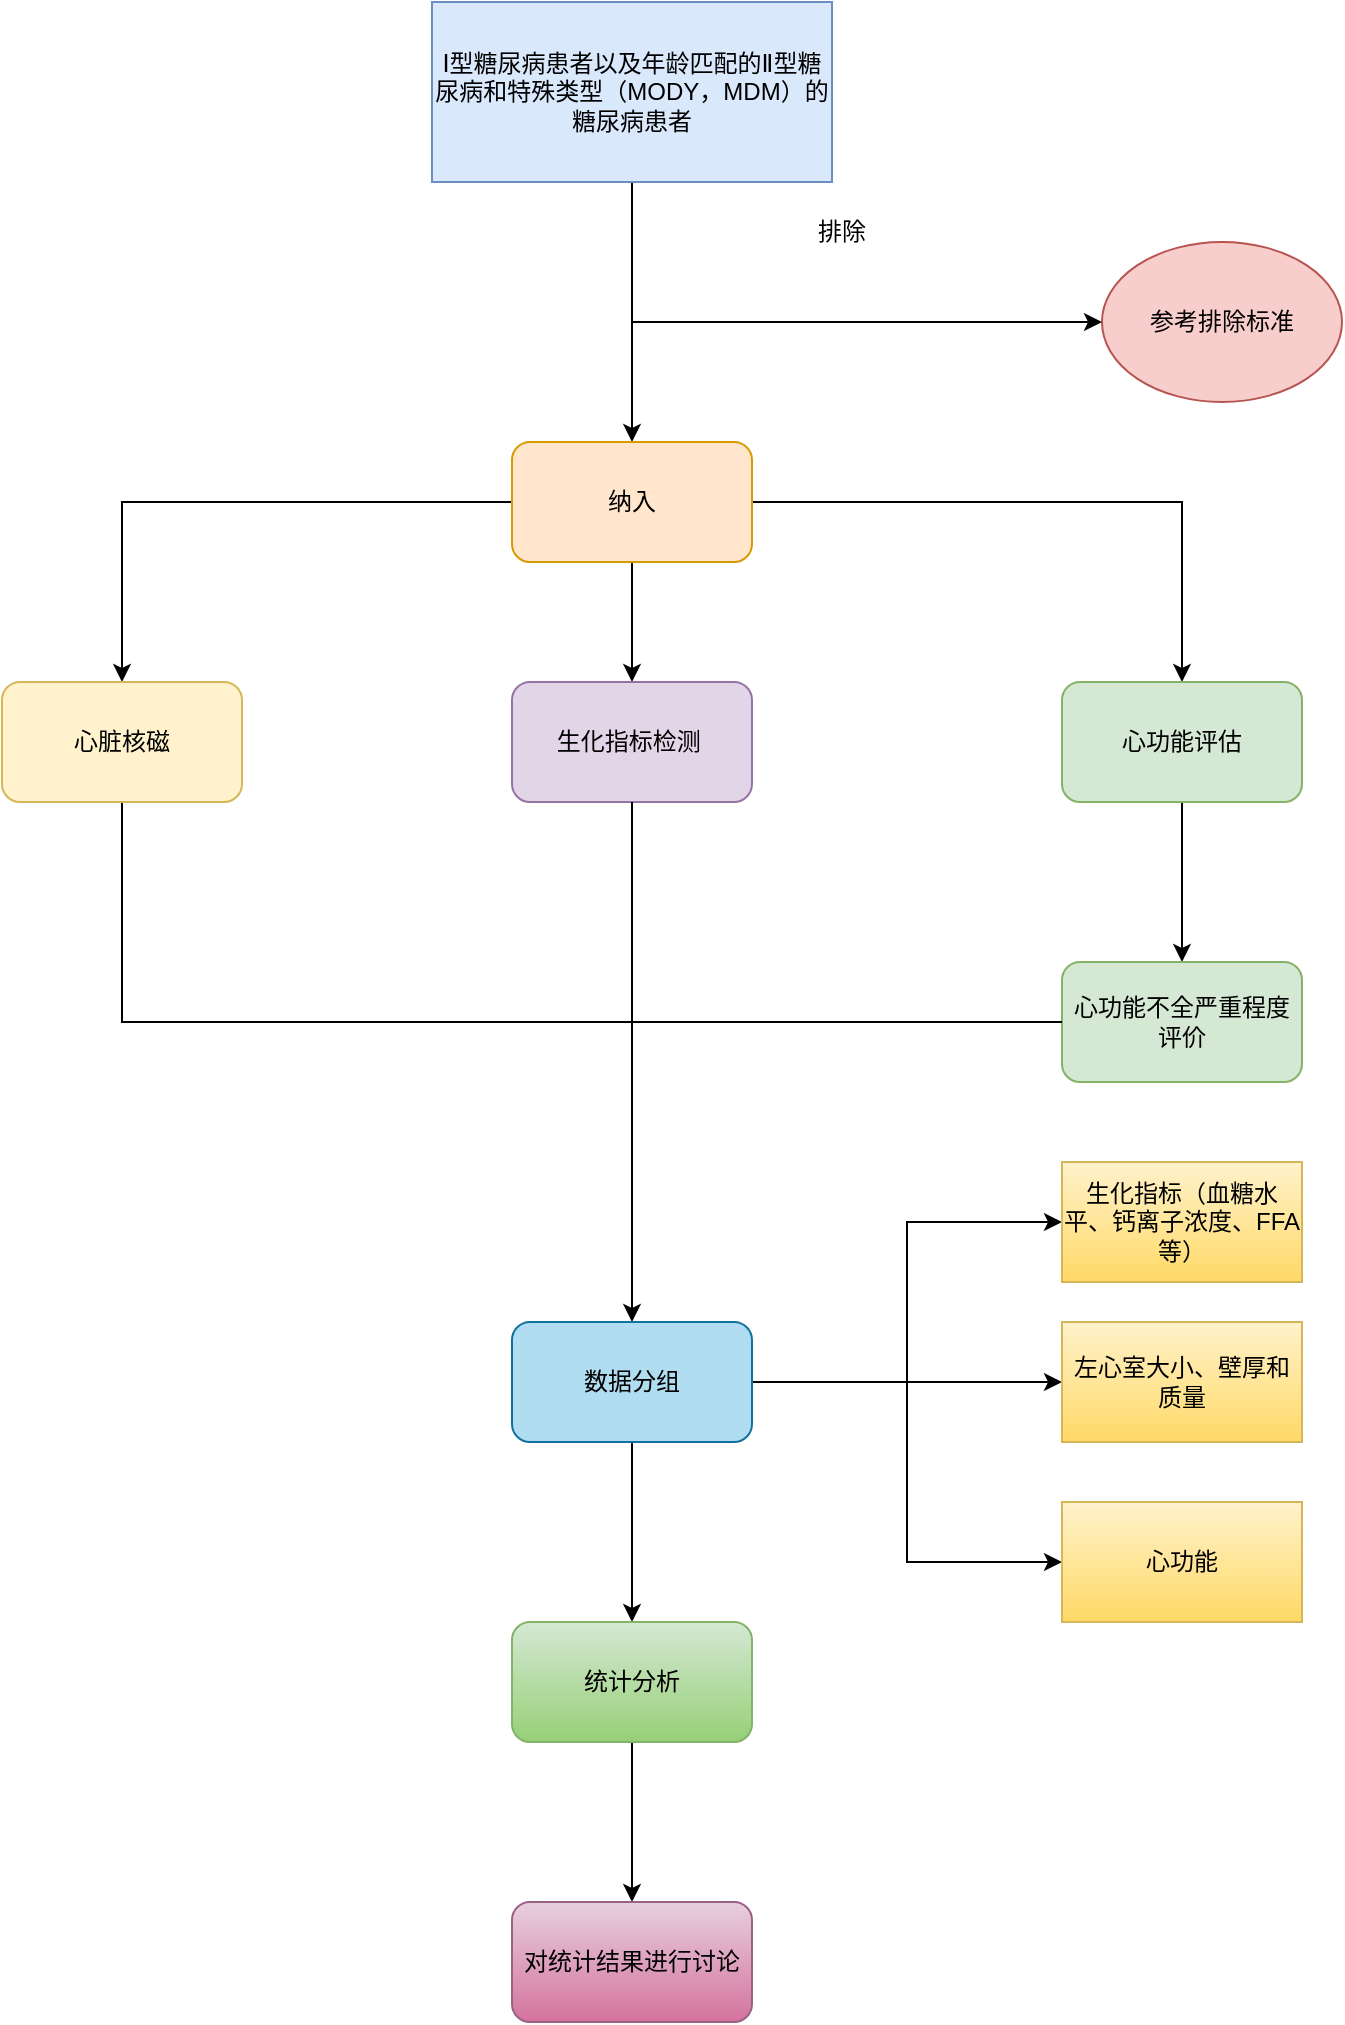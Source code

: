 <mxfile version="17.1.2" type="github">
  <diagram id="z_Y4F_SR7PcxuOku2sR0" name="Page-1">
    <mxGraphModel dx="2062" dy="1122" grid="1" gridSize="10" guides="1" tooltips="1" connect="1" arrows="1" fold="1" page="1" pageScale="1" pageWidth="827" pageHeight="1169" math="0" shadow="0">
      <root>
        <mxCell id="0" />
        <mxCell id="1" parent="0" />
        <mxCell id="zTqm8sCnRQ4MfHMiTbh4-3" style="edgeStyle=orthogonalEdgeStyle;rounded=0;orthogonalLoop=1;jettySize=auto;html=1;entryX=0.5;entryY=0;entryDx=0;entryDy=0;" edge="1" parent="1" source="4N40d74wTq-aytycNkCm-1" target="4N40d74wTq-aytycNkCm-5">
          <mxGeometry relative="1" as="geometry" />
        </mxCell>
        <mxCell id="4N40d74wTq-aytycNkCm-1" value="Ⅰ型糖尿病患者以及年龄匹配的Ⅱ型糖尿病和特殊类型（MODY，MDM）的糖尿病患者" style="rounded=0;whiteSpace=wrap;html=1;fillColor=#dae8fc;strokeColor=#6c8ebf;" parent="1" vertex="1">
          <mxGeometry x="305" y="70" width="200" height="90" as="geometry" />
        </mxCell>
        <mxCell id="4N40d74wTq-aytycNkCm-21" style="edgeStyle=orthogonalEdgeStyle;rounded=0;orthogonalLoop=1;jettySize=auto;html=1;exitX=0;exitY=0.5;exitDx=0;exitDy=0;entryX=0.5;entryY=0;entryDx=0;entryDy=0;" parent="1" source="4N40d74wTq-aytycNkCm-5" target="4N40d74wTq-aytycNkCm-18" edge="1">
          <mxGeometry relative="1" as="geometry" />
        </mxCell>
        <mxCell id="4N40d74wTq-aytycNkCm-22" style="edgeStyle=orthogonalEdgeStyle;rounded=0;orthogonalLoop=1;jettySize=auto;html=1;exitX=0.5;exitY=1;exitDx=0;exitDy=0;entryX=0.5;entryY=0;entryDx=0;entryDy=0;" parent="1" source="4N40d74wTq-aytycNkCm-5" target="4N40d74wTq-aytycNkCm-19" edge="1">
          <mxGeometry relative="1" as="geometry" />
        </mxCell>
        <mxCell id="4N40d74wTq-aytycNkCm-23" style="edgeStyle=orthogonalEdgeStyle;rounded=0;orthogonalLoop=1;jettySize=auto;html=1;" parent="1" source="4N40d74wTq-aytycNkCm-5" target="4N40d74wTq-aytycNkCm-20" edge="1">
          <mxGeometry relative="1" as="geometry" />
        </mxCell>
        <mxCell id="4N40d74wTq-aytycNkCm-5" value="纳入" style="rounded=1;whiteSpace=wrap;html=1;fillColor=#ffe6cc;strokeColor=#d79b00;" parent="1" vertex="1">
          <mxGeometry x="345" y="290" width="120" height="60" as="geometry" />
        </mxCell>
        <mxCell id="4N40d74wTq-aytycNkCm-15" value="参考排除标准" style="ellipse;whiteSpace=wrap;html=1;fillColor=#f8cecc;strokeColor=#b85450;" parent="1" vertex="1">
          <mxGeometry x="640" y="190" width="120" height="80" as="geometry" />
        </mxCell>
        <mxCell id="4N40d74wTq-aytycNkCm-14" value="" style="endArrow=classic;html=1;rounded=0;" parent="1" edge="1">
          <mxGeometry width="50" height="50" relative="1" as="geometry">
            <mxPoint x="405" y="230" as="sourcePoint" />
            <mxPoint x="640" y="230" as="targetPoint" />
          </mxGeometry>
        </mxCell>
        <mxCell id="4N40d74wTq-aytycNkCm-16" value="排除" style="text;html=1;strokeColor=none;fillColor=none;align=center;verticalAlign=middle;whiteSpace=wrap;rounded=0;" parent="1" vertex="1">
          <mxGeometry x="480" y="170" width="60" height="30" as="geometry" />
        </mxCell>
        <mxCell id="4N40d74wTq-aytycNkCm-28" style="edgeStyle=orthogonalEdgeStyle;rounded=0;orthogonalLoop=1;jettySize=auto;html=1;exitX=0.5;exitY=1;exitDx=0;exitDy=0;entryX=0.5;entryY=0;entryDx=0;entryDy=0;" parent="1" source="4N40d74wTq-aytycNkCm-18" target="4N40d74wTq-aytycNkCm-27" edge="1">
          <mxGeometry relative="1" as="geometry">
            <Array as="points">
              <mxPoint x="150" y="580" />
              <mxPoint x="405" y="580" />
            </Array>
          </mxGeometry>
        </mxCell>
        <mxCell id="4N40d74wTq-aytycNkCm-18" value="心脏核磁" style="rounded=1;whiteSpace=wrap;html=1;fillColor=#fff2cc;strokeColor=#d6b656;" parent="1" vertex="1">
          <mxGeometry x="90" y="410" width="120" height="60" as="geometry" />
        </mxCell>
        <mxCell id="4N40d74wTq-aytycNkCm-19" value="生化指标检测&lt;span style=&quot;white-space: pre&quot;&gt; &lt;/span&gt;" style="rounded=1;whiteSpace=wrap;html=1;fillColor=#e1d5e7;strokeColor=#9673a6;" parent="1" vertex="1">
          <mxGeometry x="345" y="410" width="120" height="60" as="geometry" />
        </mxCell>
        <mxCell id="4N40d74wTq-aytycNkCm-25" style="edgeStyle=orthogonalEdgeStyle;rounded=0;orthogonalLoop=1;jettySize=auto;html=1;exitX=0.5;exitY=1;exitDx=0;exitDy=0;entryX=0.5;entryY=0;entryDx=0;entryDy=0;" parent="1" source="4N40d74wTq-aytycNkCm-20" target="4N40d74wTq-aytycNkCm-24" edge="1">
          <mxGeometry relative="1" as="geometry" />
        </mxCell>
        <mxCell id="4N40d74wTq-aytycNkCm-20" value="心功能评估" style="rounded=1;whiteSpace=wrap;html=1;fillColor=#d5e8d4;strokeColor=#82b366;" parent="1" vertex="1">
          <mxGeometry x="620" y="410" width="120" height="60" as="geometry" />
        </mxCell>
        <mxCell id="4N40d74wTq-aytycNkCm-24" value="心功能不全严重程度评价" style="rounded=1;whiteSpace=wrap;html=1;fillColor=#d5e8d4;strokeColor=#82b366;" parent="1" vertex="1">
          <mxGeometry x="620" y="550" width="120" height="60" as="geometry" />
        </mxCell>
        <mxCell id="4N40d74wTq-aytycNkCm-36" style="edgeStyle=orthogonalEdgeStyle;rounded=0;orthogonalLoop=1;jettySize=auto;html=1;exitX=1;exitY=0.5;exitDx=0;exitDy=0;" parent="1" source="4N40d74wTq-aytycNkCm-27" target="4N40d74wTq-aytycNkCm-34" edge="1">
          <mxGeometry relative="1" as="geometry" />
        </mxCell>
        <mxCell id="4N40d74wTq-aytycNkCm-38" style="edgeStyle=orthogonalEdgeStyle;rounded=0;orthogonalLoop=1;jettySize=auto;html=1;entryX=0;entryY=0.5;entryDx=0;entryDy=0;" parent="1" source="4N40d74wTq-aytycNkCm-27" target="4N40d74wTq-aytycNkCm-33" edge="1">
          <mxGeometry relative="1" as="geometry" />
        </mxCell>
        <mxCell id="4N40d74wTq-aytycNkCm-39" style="edgeStyle=orthogonalEdgeStyle;rounded=0;orthogonalLoop=1;jettySize=auto;html=1;exitX=1;exitY=0.5;exitDx=0;exitDy=0;entryX=0;entryY=0.5;entryDx=0;entryDy=0;" parent="1" source="4N40d74wTq-aytycNkCm-27" target="4N40d74wTq-aytycNkCm-35" edge="1">
          <mxGeometry relative="1" as="geometry" />
        </mxCell>
        <mxCell id="4N40d74wTq-aytycNkCm-41" style="edgeStyle=orthogonalEdgeStyle;rounded=0;orthogonalLoop=1;jettySize=auto;html=1;exitX=0.5;exitY=1;exitDx=0;exitDy=0;entryX=0.5;entryY=0;entryDx=0;entryDy=0;" parent="1" source="4N40d74wTq-aytycNkCm-27" target="4N40d74wTq-aytycNkCm-40" edge="1">
          <mxGeometry relative="1" as="geometry" />
        </mxCell>
        <mxCell id="4N40d74wTq-aytycNkCm-27" value="数据分组" style="rounded=1;whiteSpace=wrap;html=1;fillColor=#b1ddf0;strokeColor=#10739e;" parent="1" vertex="1">
          <mxGeometry x="345" y="730" width="120" height="60" as="geometry" />
        </mxCell>
        <mxCell id="4N40d74wTq-aytycNkCm-31" value="" style="endArrow=none;html=1;rounded=0;entryX=0;entryY=0.5;entryDx=0;entryDy=0;" parent="1" target="4N40d74wTq-aytycNkCm-24" edge="1">
          <mxGeometry width="50" height="50" relative="1" as="geometry">
            <mxPoint x="400" y="580" as="sourcePoint" />
            <mxPoint x="470" y="560" as="targetPoint" />
          </mxGeometry>
        </mxCell>
        <mxCell id="4N40d74wTq-aytycNkCm-32" value="" style="endArrow=none;html=1;rounded=0;entryX=0.5;entryY=1;entryDx=0;entryDy=0;" parent="1" target="4N40d74wTq-aytycNkCm-19" edge="1">
          <mxGeometry width="50" height="50" relative="1" as="geometry">
            <mxPoint x="405" y="580" as="sourcePoint" />
            <mxPoint x="430" y="470" as="targetPoint" />
          </mxGeometry>
        </mxCell>
        <mxCell id="4N40d74wTq-aytycNkCm-33" value="生化指标（血糖水平、钙离子浓度、FFA等）" style="rounded=0;whiteSpace=wrap;html=1;fillColor=#fff2cc;strokeColor=#d6b656;gradientColor=#ffd966;" parent="1" vertex="1">
          <mxGeometry x="620" y="650" width="120" height="60" as="geometry" />
        </mxCell>
        <mxCell id="4N40d74wTq-aytycNkCm-34" value="左心室大小、壁厚和质量" style="rounded=0;whiteSpace=wrap;html=1;fillColor=#fff2cc;strokeColor=#d6b656;gradientColor=#ffd966;" parent="1" vertex="1">
          <mxGeometry x="620" y="730" width="120" height="60" as="geometry" />
        </mxCell>
        <mxCell id="4N40d74wTq-aytycNkCm-35" value="心功能" style="rounded=0;whiteSpace=wrap;html=1;fillColor=#fff2cc;strokeColor=#d6b656;gradientColor=#ffd966;" parent="1" vertex="1">
          <mxGeometry x="620" y="820" width="120" height="60" as="geometry" />
        </mxCell>
        <mxCell id="zTqm8sCnRQ4MfHMiTbh4-2" value="" style="edgeStyle=orthogonalEdgeStyle;rounded=0;orthogonalLoop=1;jettySize=auto;html=1;" edge="1" parent="1" source="4N40d74wTq-aytycNkCm-40" target="zTqm8sCnRQ4MfHMiTbh4-1">
          <mxGeometry relative="1" as="geometry" />
        </mxCell>
        <mxCell id="4N40d74wTq-aytycNkCm-40" value="统计分析" style="rounded=1;whiteSpace=wrap;html=1;fillColor=#d5e8d4;gradientColor=#97d077;strokeColor=#82b366;" parent="1" vertex="1">
          <mxGeometry x="345" y="880" width="120" height="60" as="geometry" />
        </mxCell>
        <mxCell id="zTqm8sCnRQ4MfHMiTbh4-1" value="对统计结果进行讨论" style="rounded=1;whiteSpace=wrap;html=1;fillColor=#e6d0de;gradientColor=#d5739d;strokeColor=#996185;" vertex="1" parent="1">
          <mxGeometry x="345" y="1020" width="120" height="60" as="geometry" />
        </mxCell>
      </root>
    </mxGraphModel>
  </diagram>
</mxfile>
